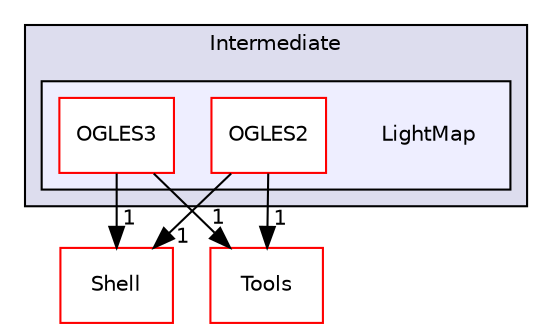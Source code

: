 digraph "PVR/SDK_3.4/Examples/Intermediate/LightMap" {
  compound=true
  node [ fontsize="10", fontname="Helvetica"];
  edge [ labelfontsize="10", labelfontname="Helvetica"];
  subgraph clusterdir_1fc4701d2c417cbbd376ebdde5d0b37f {
    graph [ bgcolor="#ddddee", pencolor="black", label="Intermediate" fontname="Helvetica", fontsize="10", URL="dir_1fc4701d2c417cbbd376ebdde5d0b37f.html"]
  subgraph clusterdir_474a7fde7f579e1a136d9ced204f85f1 {
    graph [ bgcolor="#eeeeff", pencolor="black", label="" URL="dir_474a7fde7f579e1a136d9ced204f85f1.html"];
    dir_474a7fde7f579e1a136d9ced204f85f1 [shape=plaintext label="LightMap"];
    dir_83e4ce6a49f1a7fdcf9c76f357342d25 [shape=box label="OGLES2" color="red" fillcolor="white" style="filled" URL="dir_83e4ce6a49f1a7fdcf9c76f357342d25.html"];
    dir_319b3cc7cc02617b6c31e70a451174bf [shape=box label="OGLES3" color="red" fillcolor="white" style="filled" URL="dir_319b3cc7cc02617b6c31e70a451174bf.html"];
  }
  }
  dir_de41955a66a331b990d60d5323117a97 [shape=box label="Shell" fillcolor="white" style="filled" color="red" URL="dir_de41955a66a331b990d60d5323117a97.html"];
  dir_5222bd6691dac9df766f8a52293393a2 [shape=box label="Tools" fillcolor="white" style="filled" color="red" URL="dir_5222bd6691dac9df766f8a52293393a2.html"];
  dir_83e4ce6a49f1a7fdcf9c76f357342d25->dir_de41955a66a331b990d60d5323117a97 [headlabel="1", labeldistance=1.5 headhref="dir_000680_000133.html"];
  dir_83e4ce6a49f1a7fdcf9c76f357342d25->dir_5222bd6691dac9df766f8a52293393a2 [headlabel="1", labeldistance=1.5 headhref="dir_000680_001762.html"];
  dir_319b3cc7cc02617b6c31e70a451174bf->dir_de41955a66a331b990d60d5323117a97 [headlabel="1", labeldistance=1.5 headhref="dir_000682_000133.html"];
  dir_319b3cc7cc02617b6c31e70a451174bf->dir_5222bd6691dac9df766f8a52293393a2 [headlabel="1", labeldistance=1.5 headhref="dir_000682_001762.html"];
}

